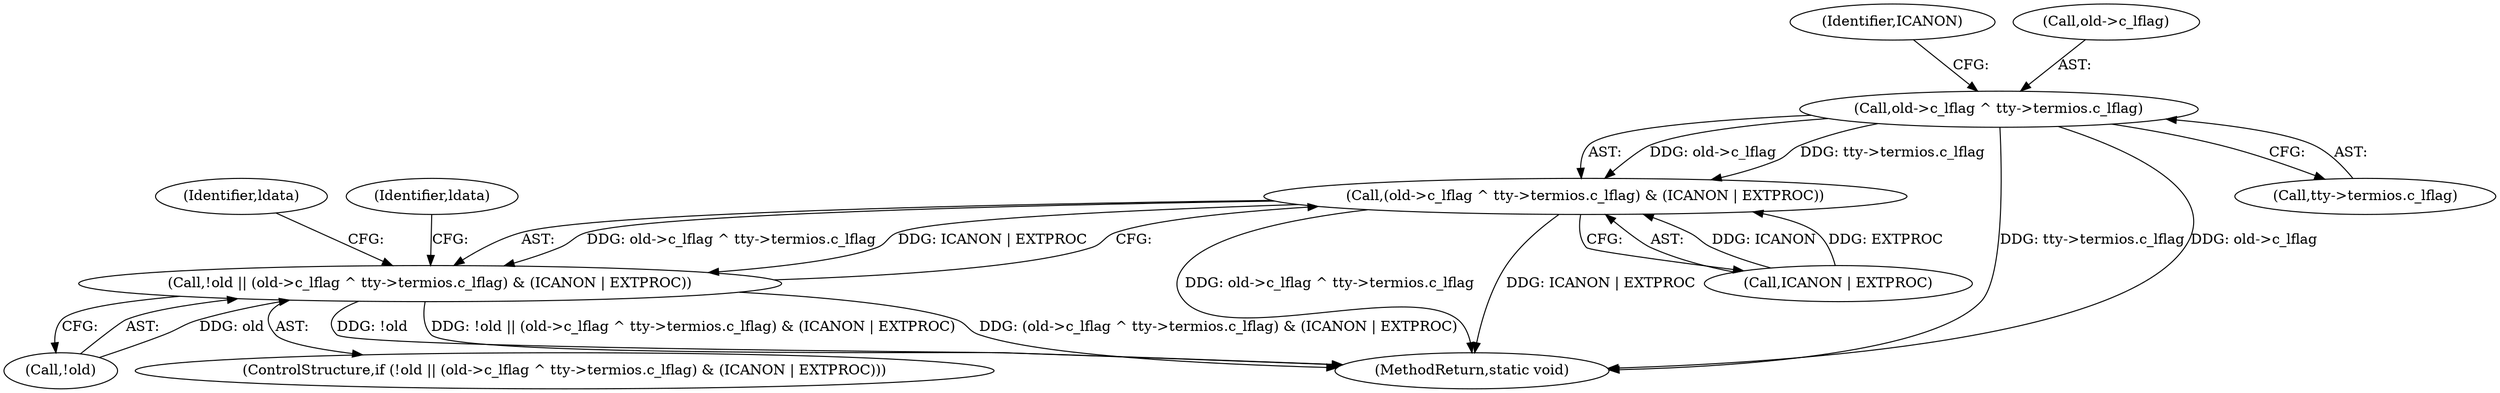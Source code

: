 digraph "0_linux_966031f340185eddd05affcf72b740549f056348_0@pointer" {
"1000117" [label="(Call,old->c_lflag ^ tty->termios.c_lflag)"];
"1000116" [label="(Call,(old->c_lflag ^ tty->termios.c_lflag) & (ICANON | EXTPROC))"];
"1000113" [label="(Call,!old || (old->c_lflag ^ tty->termios.c_lflag) & (ICANON | EXTPROC))"];
"1000209" [label="(Identifier,ldata)"];
"1000113" [label="(Call,!old || (old->c_lflag ^ tty->termios.c_lflag) & (ICANON | EXTPROC))"];
"1000116" [label="(Call,(old->c_lflag ^ tty->termios.c_lflag) & (ICANON | EXTPROC))"];
"1000132" [label="(Identifier,ldata)"];
"1000117" [label="(Call,old->c_lflag ^ tty->termios.c_lflag)"];
"1000463" [label="(MethodReturn,static void)"];
"1000114" [label="(Call,!old)"];
"1000121" [label="(Call,tty->termios.c_lflag)"];
"1000112" [label="(ControlStructure,if (!old || (old->c_lflag ^ tty->termios.c_lflag) & (ICANON | EXTPROC)))"];
"1000127" [label="(Identifier,ICANON)"];
"1000118" [label="(Call,old->c_lflag)"];
"1000126" [label="(Call,ICANON | EXTPROC)"];
"1000117" -> "1000116"  [label="AST: "];
"1000117" -> "1000121"  [label="CFG: "];
"1000118" -> "1000117"  [label="AST: "];
"1000121" -> "1000117"  [label="AST: "];
"1000127" -> "1000117"  [label="CFG: "];
"1000117" -> "1000463"  [label="DDG: tty->termios.c_lflag"];
"1000117" -> "1000463"  [label="DDG: old->c_lflag"];
"1000117" -> "1000116"  [label="DDG: old->c_lflag"];
"1000117" -> "1000116"  [label="DDG: tty->termios.c_lflag"];
"1000116" -> "1000113"  [label="AST: "];
"1000116" -> "1000126"  [label="CFG: "];
"1000126" -> "1000116"  [label="AST: "];
"1000113" -> "1000116"  [label="CFG: "];
"1000116" -> "1000463"  [label="DDG: old->c_lflag ^ tty->termios.c_lflag"];
"1000116" -> "1000463"  [label="DDG: ICANON | EXTPROC"];
"1000116" -> "1000113"  [label="DDG: old->c_lflag ^ tty->termios.c_lflag"];
"1000116" -> "1000113"  [label="DDG: ICANON | EXTPROC"];
"1000126" -> "1000116"  [label="DDG: ICANON"];
"1000126" -> "1000116"  [label="DDG: EXTPROC"];
"1000113" -> "1000112"  [label="AST: "];
"1000113" -> "1000114"  [label="CFG: "];
"1000114" -> "1000113"  [label="AST: "];
"1000132" -> "1000113"  [label="CFG: "];
"1000209" -> "1000113"  [label="CFG: "];
"1000113" -> "1000463"  [label="DDG: !old"];
"1000113" -> "1000463"  [label="DDG: !old || (old->c_lflag ^ tty->termios.c_lflag) & (ICANON | EXTPROC)"];
"1000113" -> "1000463"  [label="DDG: (old->c_lflag ^ tty->termios.c_lflag) & (ICANON | EXTPROC)"];
"1000114" -> "1000113"  [label="DDG: old"];
}
